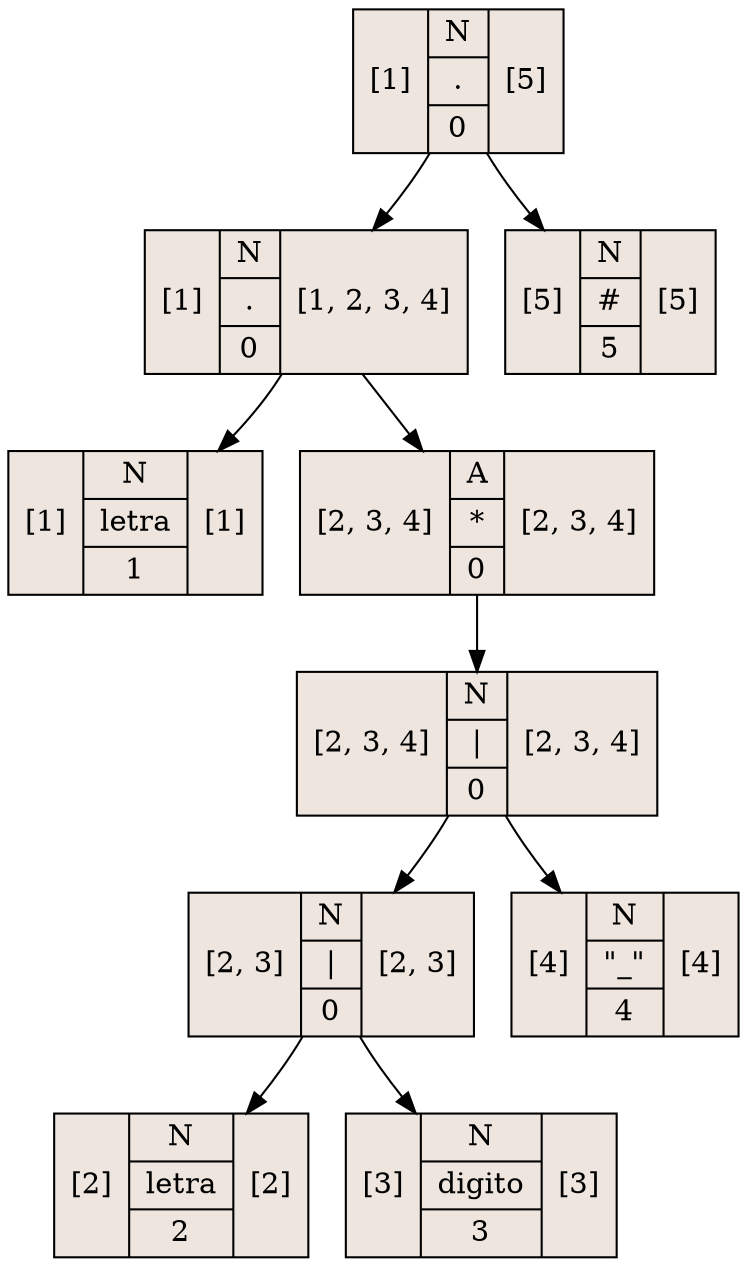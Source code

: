 digraph grafica{
rankdir=TB;
node [shape = record, style=filled, fillcolor=seashell2];
nodo9 [ label ="[1]|{N|.|0}|[5]"];
nodo7 [ label ="[1]|{N|.|0}|[1, 2, 3, 4]"];
nodo0 [ label ="[1]|{N|{letra}|1}|[1]"];
nodo7:C0->nodo0
nodo6 [ label ="[2, 3, 4]|{A|*|0}|[2, 3, 4]"];
nodo5 [ label ="[2, 3, 4]|{N |\||0}|[2, 3, 4]"];
nodo4 [ label ="[2, 3]|{N |\||0}|[2, 3]"];
nodo2 [ label ="[2]|{N|{letra}|2}|[2]"];
nodo4:C0->nodo2
nodo3 [ label ="[3]|{N|{digito}|3}|[3]"];
nodo4:C1->nodo3
nodo5:C0->nodo4
nodo1 [ label ="[4]|{N|&quot;"+"_"+"&quot;|4}|[4]"];
nodo5:C1->nodo1
nodo6:C0->nodo5
nodo7:C1->nodo6
nodo9:C0->nodo7
nodo8 [ label ="[5]|{N|#|5}|[5]"];
nodo9:C1->nodo8
}
